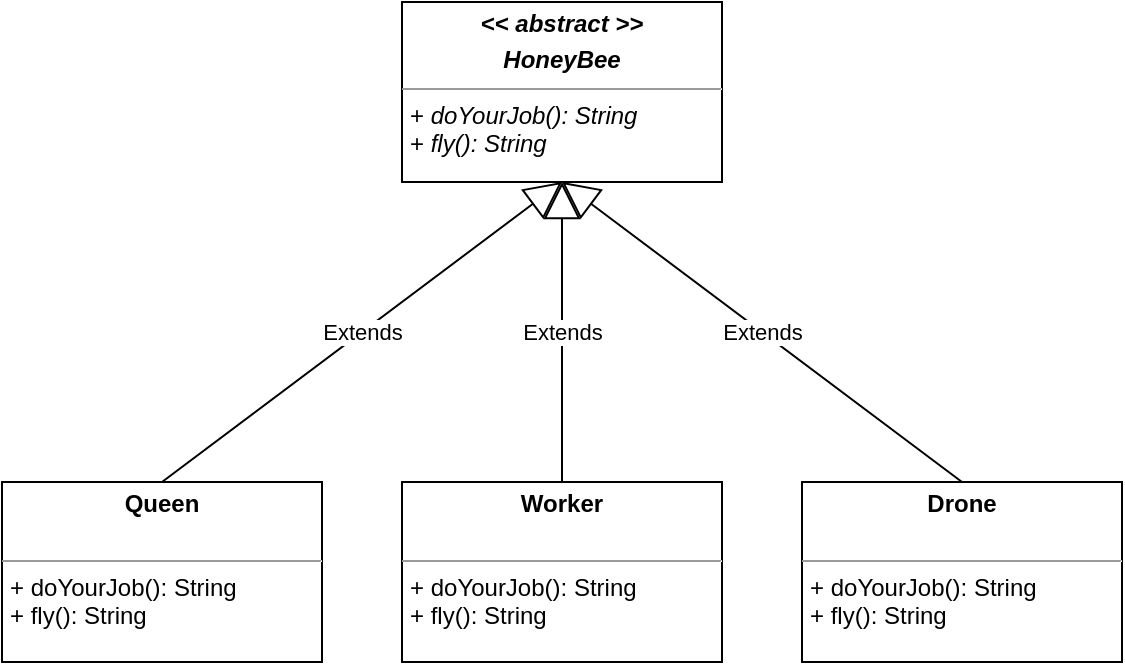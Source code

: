 <mxfile>
    <diagram id="S2CIPdIG4Lf3GdL8Yfw6" name="HoneyBee_1">
        <mxGraphModel dx="1370" dy="787" grid="1" gridSize="10" guides="1" tooltips="1" connect="1" arrows="1" fold="1" page="1" pageScale="1" pageWidth="827" pageHeight="1169" math="0" shadow="0">
            <root>
                <mxCell id="0"/>
                <mxCell id="1" parent="0"/>
                <mxCell id="2" value="&lt;p style=&quot;margin: 0px ; margin-top: 4px ; text-align: center&quot;&gt;&lt;b&gt;&lt;i&gt;&amp;lt;&amp;lt; abstract &amp;gt;&amp;gt;&lt;/i&gt;&lt;/b&gt;&lt;/p&gt;&lt;p style=&quot;margin: 0px ; margin-top: 4px ; text-align: center&quot;&gt;&lt;b&gt;&lt;i&gt;HoneyBee&lt;/i&gt;&lt;/b&gt;&lt;/p&gt;&lt;hr size=&quot;1&quot;&gt;&lt;p style=&quot;margin: 0px ; margin-left: 4px&quot;&gt;+ &lt;i&gt;doYourJob(): String&lt;/i&gt;&lt;/p&gt;&lt;p style=&quot;margin: 0px ; margin-left: 4px&quot;&gt;+ &lt;i&gt;fly(): String&lt;/i&gt;&lt;/p&gt;" style="verticalAlign=top;align=left;overflow=fill;fontSize=12;fontFamily=Helvetica;html=1;" parent="1" vertex="1">
                    <mxGeometry x="320" y="40" width="160" height="90" as="geometry"/>
                </mxCell>
                <mxCell id="3" value="&lt;p style=&quot;margin: 0px ; margin-top: 4px ; text-align: center&quot;&gt;&lt;b&gt;Queen&lt;/b&gt;&lt;/p&gt;&lt;p style=&quot;margin: 0px ; margin-left: 4px&quot;&gt;&lt;br&gt;&lt;/p&gt;&lt;hr size=&quot;1&quot;&gt;&lt;p style=&quot;margin: 0px ; margin-left: 4px&quot;&gt;+ doYourJob(): String&lt;br&gt;&lt;/p&gt;&lt;p style=&quot;margin: 0px ; margin-left: 4px&quot;&gt;+ fly(): String&lt;br&gt;&lt;/p&gt;" style="verticalAlign=top;align=left;overflow=fill;fontSize=12;fontFamily=Helvetica;html=1;" parent="1" vertex="1">
                    <mxGeometry x="120" y="280" width="160" height="90" as="geometry"/>
                </mxCell>
                <mxCell id="4" value="Extends" style="endArrow=block;endSize=16;endFill=0;html=1;exitX=0.5;exitY=0;exitDx=0;exitDy=0;entryX=0.5;entryY=1;entryDx=0;entryDy=0;" parent="1" source="3" target="2" edge="1">
                    <mxGeometry width="160" relative="1" as="geometry">
                        <mxPoint x="150" y="170" as="sourcePoint"/>
                        <mxPoint x="280" y="130" as="targetPoint"/>
                    </mxGeometry>
                </mxCell>
                <mxCell id="5" value="&lt;p style=&quot;margin: 0px ; margin-top: 4px ; text-align: center&quot;&gt;&lt;b&gt;Worker&lt;/b&gt;&lt;/p&gt;&lt;p style=&quot;margin: 0px ; margin-left: 4px&quot;&gt;&lt;br&gt;&lt;/p&gt;&lt;hr size=&quot;1&quot;&gt;&lt;p style=&quot;margin: 0px ; margin-left: 4px&quot;&gt;+ doYourJob(): String&lt;br&gt;&lt;/p&gt;&lt;p style=&quot;margin: 0px ; margin-left: 4px&quot;&gt;+ fly(): String&lt;br&gt;&lt;/p&gt;" style="verticalAlign=top;align=left;overflow=fill;fontSize=12;fontFamily=Helvetica;html=1;" parent="1" vertex="1">
                    <mxGeometry x="320" y="280" width="160" height="90" as="geometry"/>
                </mxCell>
                <mxCell id="6" value="&lt;p style=&quot;margin: 0px ; margin-top: 4px ; text-align: center&quot;&gt;&lt;b&gt;Drone&lt;/b&gt;&lt;/p&gt;&lt;p style=&quot;margin: 0px ; margin-left: 4px&quot;&gt;&lt;br&gt;&lt;/p&gt;&lt;hr size=&quot;1&quot;&gt;&lt;p style=&quot;margin: 0px ; margin-left: 4px&quot;&gt;+ doYourJob(): String&lt;br&gt;&lt;/p&gt;&lt;p style=&quot;margin: 0px ; margin-left: 4px&quot;&gt;+ fly(): String&lt;br&gt;&lt;/p&gt;" style="verticalAlign=top;align=left;overflow=fill;fontSize=12;fontFamily=Helvetica;html=1;" parent="1" vertex="1">
                    <mxGeometry x="520" y="280" width="160" height="90" as="geometry"/>
                </mxCell>
                <mxCell id="7" value="Extends" style="endArrow=block;endSize=16;endFill=0;html=1;exitX=0.5;exitY=0;exitDx=0;exitDy=0;entryX=0.5;entryY=1;entryDx=0;entryDy=0;" parent="1" source="5" target="2" edge="1">
                    <mxGeometry width="160" relative="1" as="geometry">
                        <mxPoint x="210" y="290" as="sourcePoint"/>
                        <mxPoint x="410" y="140" as="targetPoint"/>
                    </mxGeometry>
                </mxCell>
                <mxCell id="8" value="Extends" style="endArrow=block;endSize=16;endFill=0;html=1;exitX=0.5;exitY=0;exitDx=0;exitDy=0;entryX=0.5;entryY=1;entryDx=0;entryDy=0;" parent="1" source="6" target="2" edge="1">
                    <mxGeometry width="160" relative="1" as="geometry">
                        <mxPoint x="410" y="290" as="sourcePoint"/>
                        <mxPoint x="410" y="140" as="targetPoint"/>
                    </mxGeometry>
                </mxCell>
            </root>
        </mxGraphModel>
    </diagram>
    <diagram name="HoneyBee_2" id="VCF8wP9gU9lYebCZEoAH">
        <mxGraphModel dx="1370" dy="787" grid="1" gridSize="10" guides="1" tooltips="1" connect="1" arrows="1" fold="1" page="1" pageScale="1" pageWidth="827" pageHeight="1169" math="0" shadow="0">
            <root>
                <mxCell id="sD4UC5cu11MfYd06tIE0-0"/>
                <mxCell id="sD4UC5cu11MfYd06tIE0-1" parent="sD4UC5cu11MfYd06tIE0-0"/>
                <mxCell id="sD4UC5cu11MfYd06tIE0-2" value="&lt;p style=&quot;margin: 0px ; margin-top: 4px ; text-align: center&quot;&gt;&lt;b&gt;&lt;i&gt;&amp;lt;&amp;lt; abstract &amp;gt;&amp;gt;&lt;/i&gt;&lt;/b&gt;&lt;/p&gt;&lt;p style=&quot;margin: 0px ; margin-top: 4px ; text-align: center&quot;&gt;&lt;b&gt;&lt;i&gt;HoneyBee&lt;/i&gt;&lt;/b&gt;&lt;/p&gt;&lt;hr size=&quot;1&quot;&gt;&lt;p style=&quot;margin: 0px ; margin-left: 4px&quot;&gt;&lt;i&gt;+ doYourJob(): String&lt;/i&gt;&lt;/p&gt;" style="verticalAlign=top;align=left;overflow=fill;fontSize=12;fontFamily=Helvetica;html=1;" parent="sD4UC5cu11MfYd06tIE0-1" vertex="1">
                    <mxGeometry x="240" y="40" width="160" height="80" as="geometry"/>
                </mxCell>
                <mxCell id="sD4UC5cu11MfYd06tIE0-3" value="&lt;p style=&quot;margin: 0px ; margin-top: 4px ; text-align: center&quot;&gt;&lt;b&gt;Queen&lt;/b&gt;&lt;/p&gt;&lt;p style=&quot;margin: 0px ; margin-left: 4px&quot;&gt;&lt;br&gt;&lt;/p&gt;&lt;hr size=&quot;1&quot;&gt;&lt;p style=&quot;margin: 0px ; margin-left: 4px&quot;&gt;+ doYourJob(): String&lt;br&gt;&lt;/p&gt;&lt;p style=&quot;margin: 0px ; margin-left: 4px&quot;&gt;+ fly(): String&lt;br&gt;&lt;/p&gt;" style="verticalAlign=top;align=left;overflow=fill;fontSize=12;fontFamily=Helvetica;html=1;" parent="sD4UC5cu11MfYd06tIE0-1" vertex="1">
                    <mxGeometry x="40" y="280" width="160" height="90" as="geometry"/>
                </mxCell>
                <mxCell id="sD4UC5cu11MfYd06tIE0-4" value="Extends" style="endArrow=block;endSize=16;endFill=0;html=1;exitX=0.5;exitY=0;exitDx=0;exitDy=0;entryX=0.5;entryY=1;entryDx=0;entryDy=0;" parent="sD4UC5cu11MfYd06tIE0-1" source="sD4UC5cu11MfYd06tIE0-3" target="sD4UC5cu11MfYd06tIE0-2" edge="1">
                    <mxGeometry width="160" relative="1" as="geometry">
                        <mxPoint x="70" y="170" as="sourcePoint"/>
                        <mxPoint x="200" y="130" as="targetPoint"/>
                    </mxGeometry>
                </mxCell>
                <mxCell id="sD4UC5cu11MfYd06tIE0-5" value="&lt;p style=&quot;margin: 0px ; margin-top: 4px ; text-align: center&quot;&gt;&lt;b&gt;Worker&lt;/b&gt;&lt;/p&gt;&lt;p style=&quot;margin: 0px ; margin-left: 4px&quot;&gt;&lt;br&gt;&lt;/p&gt;&lt;hr size=&quot;1&quot;&gt;&lt;p style=&quot;margin: 0px ; margin-left: 4px&quot;&gt;+ doYourJob(): String&lt;br&gt;&lt;/p&gt;&lt;p style=&quot;margin: 0px ; margin-left: 4px&quot;&gt;+ fly(): String&lt;br&gt;&lt;/p&gt;" style="verticalAlign=top;align=left;overflow=fill;fontSize=12;fontFamily=Helvetica;html=1;" parent="sD4UC5cu11MfYd06tIE0-1" vertex="1">
                    <mxGeometry x="240" y="280" width="160" height="90" as="geometry"/>
                </mxCell>
                <mxCell id="sD4UC5cu11MfYd06tIE0-6" value="&lt;p style=&quot;margin: 0px ; margin-top: 4px ; text-align: center&quot;&gt;&lt;b&gt;Drone&lt;/b&gt;&lt;/p&gt;&lt;p style=&quot;margin: 0px ; margin-left: 4px&quot;&gt;&lt;br&gt;&lt;/p&gt;&lt;hr size=&quot;1&quot;&gt;&lt;p style=&quot;margin: 0px ; margin-left: 4px&quot;&gt;+ doYourJob(): String&lt;br&gt;&lt;/p&gt;&lt;p style=&quot;margin: 0px ; margin-left: 4px&quot;&gt;+ fly(): String&lt;br&gt;&lt;/p&gt;" style="verticalAlign=top;align=left;overflow=fill;fontSize=12;fontFamily=Helvetica;html=1;" parent="sD4UC5cu11MfYd06tIE0-1" vertex="1">
                    <mxGeometry x="440" y="280" width="160" height="90" as="geometry"/>
                </mxCell>
                <mxCell id="sD4UC5cu11MfYd06tIE0-7" value="Extends" style="endArrow=block;endSize=16;endFill=0;html=1;exitX=0.5;exitY=0;exitDx=0;exitDy=0;entryX=0.5;entryY=1;entryDx=0;entryDy=0;" parent="sD4UC5cu11MfYd06tIE0-1" source="sD4UC5cu11MfYd06tIE0-5" target="sD4UC5cu11MfYd06tIE0-2" edge="1">
                    <mxGeometry width="160" relative="1" as="geometry">
                        <mxPoint x="130" y="290" as="sourcePoint"/>
                        <mxPoint x="330" y="140" as="targetPoint"/>
                    </mxGeometry>
                </mxCell>
                <mxCell id="sD4UC5cu11MfYd06tIE0-8" value="Extends" style="endArrow=block;endSize=16;endFill=0;html=1;exitX=0.5;exitY=0;exitDx=0;exitDy=0;entryX=0.5;entryY=1;entryDx=0;entryDy=0;" parent="sD4UC5cu11MfYd06tIE0-1" source="sD4UC5cu11MfYd06tIE0-6" target="sD4UC5cu11MfYd06tIE0-2" edge="1">
                    <mxGeometry width="160" relative="1" as="geometry">
                        <mxPoint x="330" y="290" as="sourcePoint"/>
                        <mxPoint x="330" y="140" as="targetPoint"/>
                    </mxGeometry>
                </mxCell>
                <mxCell id="QACZn-ghdYoGHghxgvmy-0" value="&lt;p style=&quot;margin: 0px ; margin-top: 4px ; text-align: center&quot;&gt;&lt;b&gt;Bird&lt;/b&gt;&lt;/p&gt;&lt;p style=&quot;margin: 0px ; margin-left: 4px&quot;&gt;&lt;br&gt;&lt;/p&gt;&lt;hr size=&quot;1&quot;&gt;&lt;p style=&quot;margin: 0px ; margin-left: 4px&quot;&gt;+ hasFeathers(): String&lt;br&gt;&lt;/p&gt;&lt;p style=&quot;margin: 0px ; margin-left: 4px&quot;&gt;+ fly(): String&lt;br&gt;&lt;/p&gt;" style="verticalAlign=top;align=left;overflow=fill;fontSize=12;fontFamily=Helvetica;html=1;" parent="sD4UC5cu11MfYd06tIE0-1" vertex="1">
                    <mxGeometry x="640" y="280" width="160" height="90" as="geometry"/>
                </mxCell>
                <mxCell id="QACZn-ghdYoGHghxgvmy-1" value="&lt;p style=&quot;margin: 0px ; margin-top: 4px ; text-align: center&quot;&gt;&lt;i&gt;&amp;lt;&amp;lt;Interface&amp;gt;&amp;gt;&lt;/i&gt;&lt;br&gt;&lt;b&gt;Flyable&lt;/b&gt;&lt;/p&gt;&lt;hr size=&quot;1&quot;&gt;&lt;p style=&quot;margin: 0px ; margin-left: 4px&quot;&gt;&lt;i&gt;+ fly(): String&lt;/i&gt;&lt;br&gt;&lt;/p&gt;" style="verticalAlign=top;align=left;overflow=fill;fontSize=12;fontFamily=Helvetica;html=1;" parent="sD4UC5cu11MfYd06tIE0-1" vertex="1">
                    <mxGeometry x="480" y="40" width="120" height="80" as="geometry"/>
                </mxCell>
                <mxCell id="QACZn-ghdYoGHghxgvmy-2" value="&lt;p style=&quot;margin: 0px ; margin-top: 4px ; text-align: center&quot;&gt;&lt;i&gt;&amp;lt;&amp;lt;Interface&amp;gt;&amp;gt;&lt;/i&gt;&lt;br&gt;&lt;b&gt;IFeathers&lt;/b&gt;&lt;/p&gt;&lt;hr size=&quot;1&quot;&gt;&lt;p style=&quot;margin: 0px ; margin-left: 4px&quot;&gt;&lt;i&gt;+ hasFeathers(): String&lt;/i&gt;&lt;br&gt;&lt;/p&gt;" style="verticalAlign=top;align=left;overflow=fill;fontSize=12;fontFamily=Helvetica;html=1;" parent="sD4UC5cu11MfYd06tIE0-1" vertex="1">
                    <mxGeometry x="652.5" y="40" width="135" height="80" as="geometry"/>
                </mxCell>
                <mxCell id="QACZn-ghdYoGHghxgvmy-3" value="" style="endArrow=block;dashed=1;endFill=0;endSize=12;html=1;entryX=0;entryY=0.5;entryDx=0;entryDy=0;exitX=1;exitY=0.5;exitDx=0;exitDy=0;" parent="sD4UC5cu11MfYd06tIE0-1" source="sD4UC5cu11MfYd06tIE0-2" target="QACZn-ghdYoGHghxgvmy-1" edge="1">
                    <mxGeometry width="160" relative="1" as="geometry">
                        <mxPoint x="230" y="210" as="sourcePoint"/>
                        <mxPoint x="390" y="210" as="targetPoint"/>
                    </mxGeometry>
                </mxCell>
                <mxCell id="QACZn-ghdYoGHghxgvmy-4" value="" style="endArrow=block;dashed=1;endFill=0;endSize=12;html=1;entryX=0.5;entryY=1;entryDx=0;entryDy=0;exitX=0.5;exitY=0;exitDx=0;exitDy=0;" parent="sD4UC5cu11MfYd06tIE0-1" source="QACZn-ghdYoGHghxgvmy-0" target="QACZn-ghdYoGHghxgvmy-1" edge="1">
                    <mxGeometry width="160" relative="1" as="geometry">
                        <mxPoint x="410" y="90" as="sourcePoint"/>
                        <mxPoint x="490" y="90" as="targetPoint"/>
                    </mxGeometry>
                </mxCell>
                <mxCell id="QACZn-ghdYoGHghxgvmy-5" value="" style="endArrow=block;dashed=1;endFill=0;endSize=12;html=1;entryX=0.5;entryY=1;entryDx=0;entryDy=0;" parent="sD4UC5cu11MfYd06tIE0-1" target="QACZn-ghdYoGHghxgvmy-2" edge="1">
                    <mxGeometry width="160" relative="1" as="geometry">
                        <mxPoint x="720" y="280" as="sourcePoint"/>
                        <mxPoint x="550" y="130" as="targetPoint"/>
                    </mxGeometry>
                </mxCell>
            </root>
        </mxGraphModel>
    </diagram>
</mxfile>